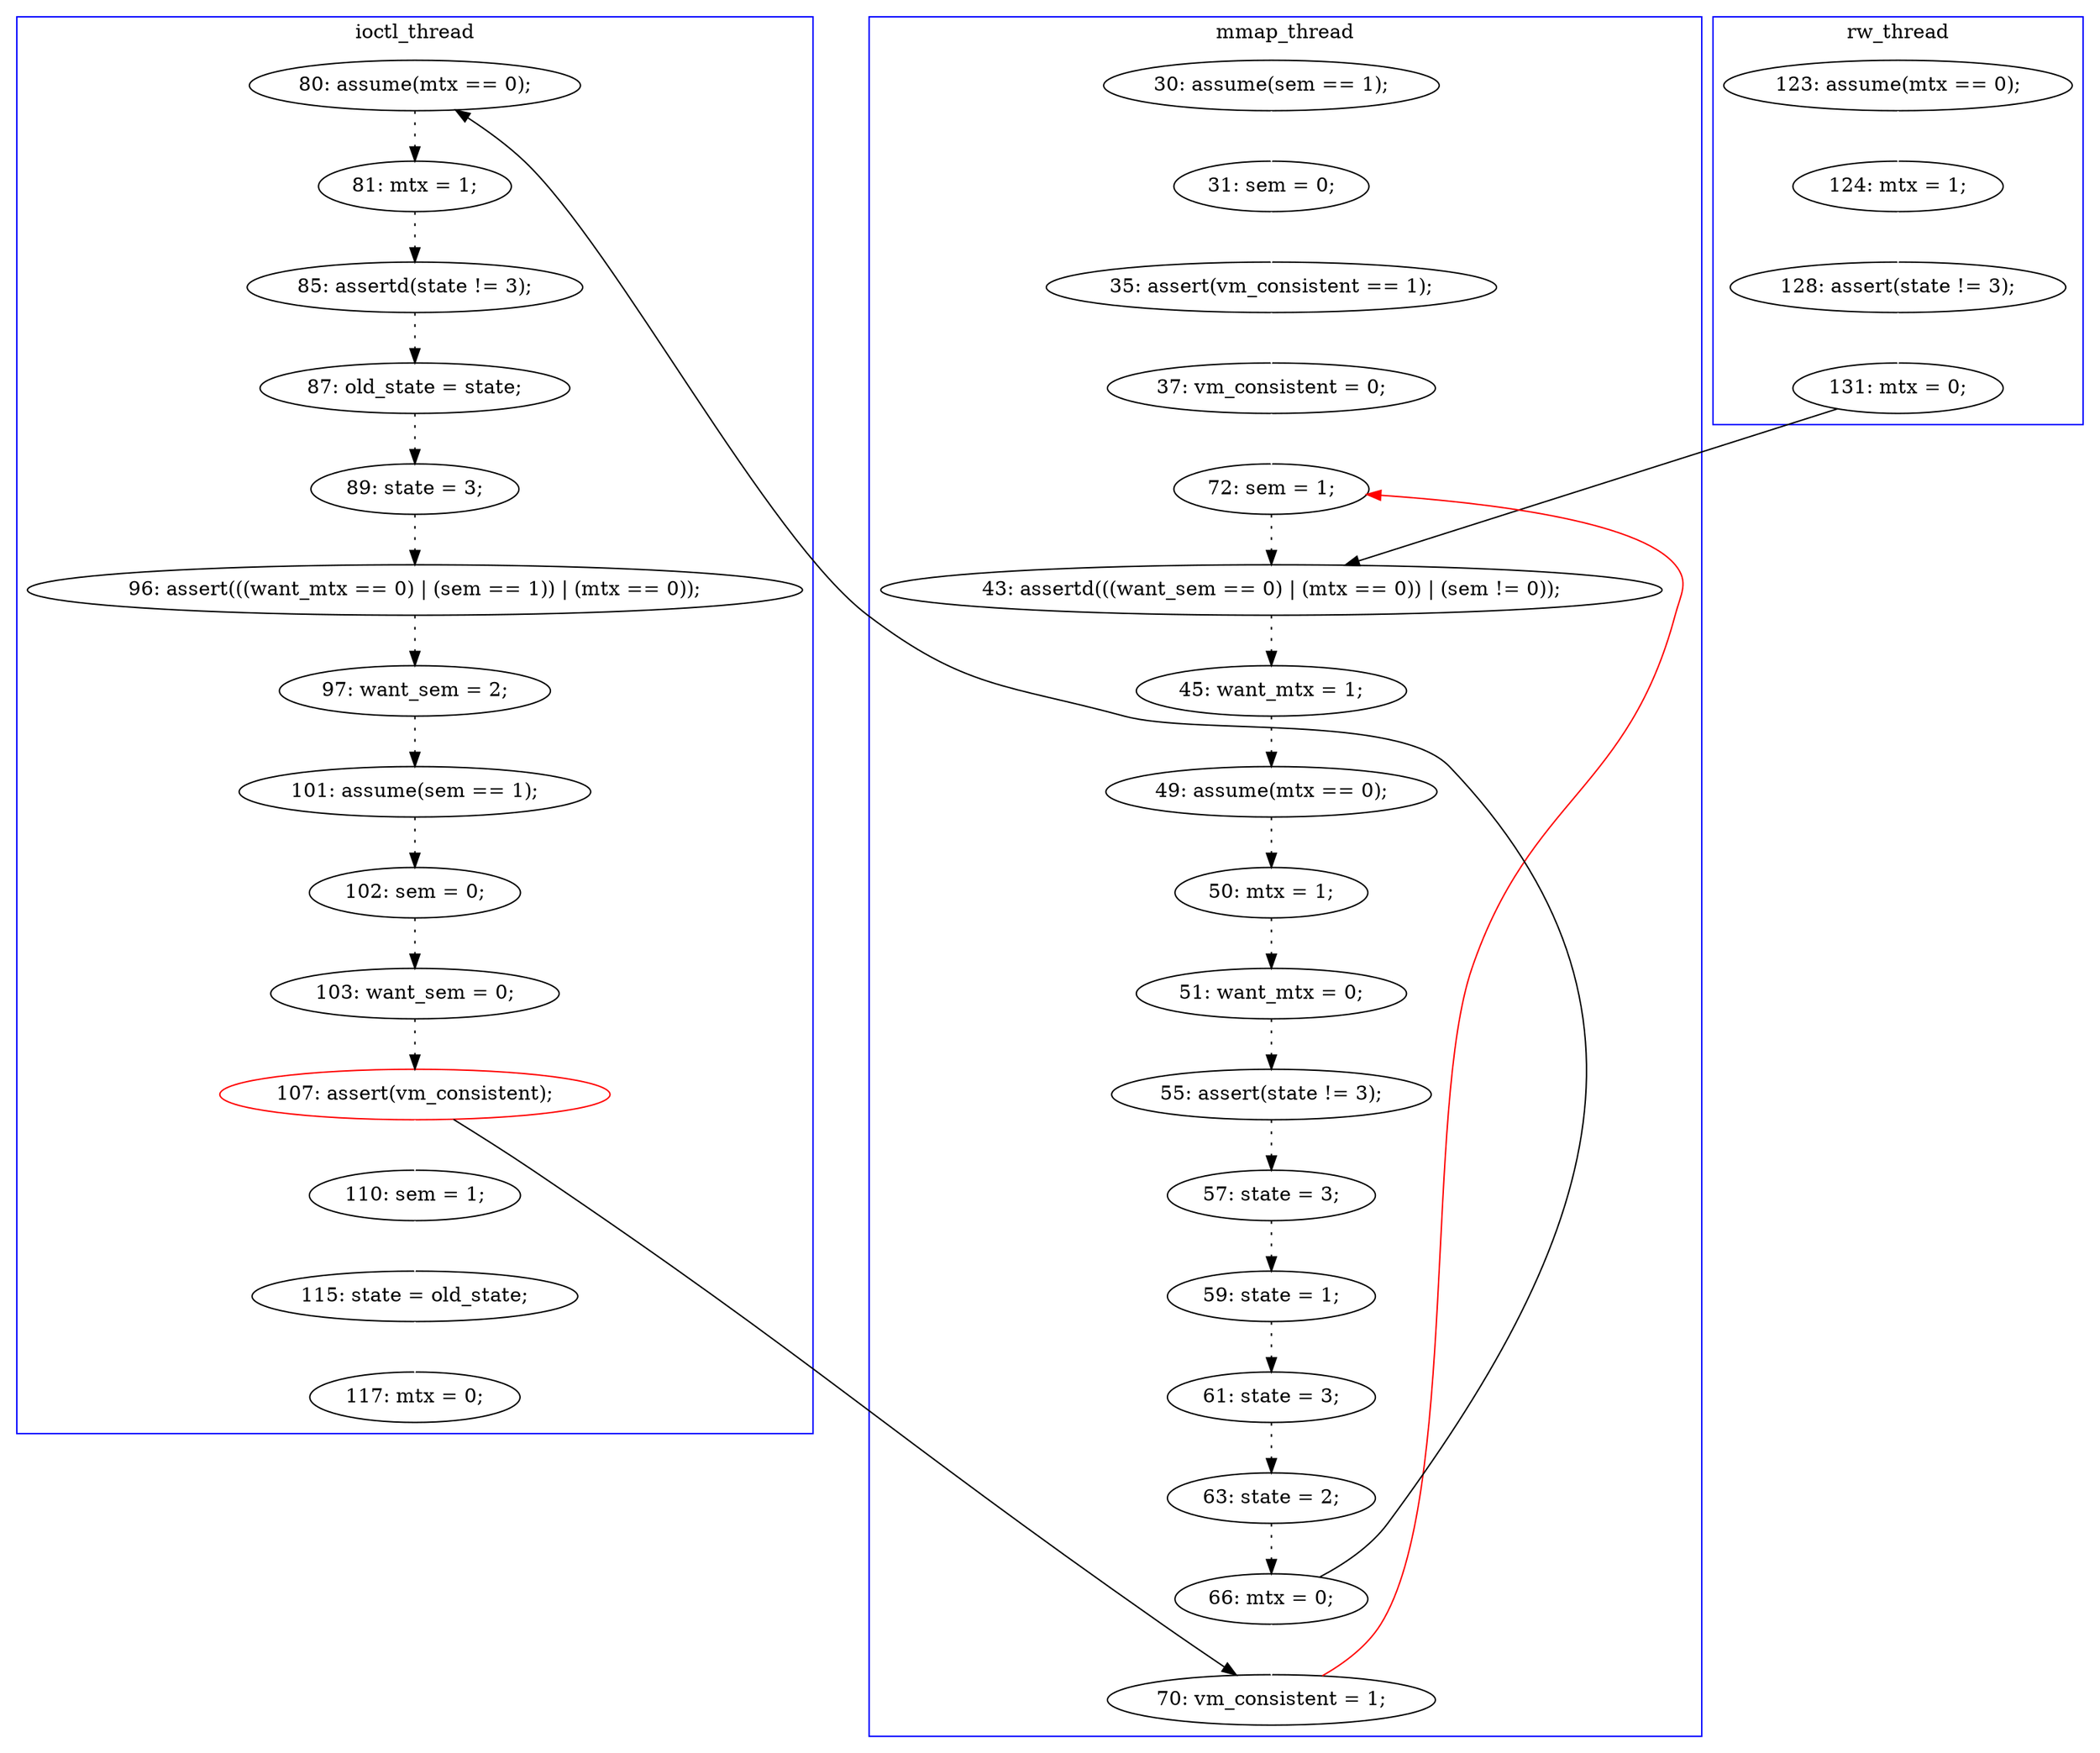 digraph Counterexample {
	22 -> 23 [color = black, style = solid, constraint = false]
	29 -> 30 [color = black, style = dotted]
	11 -> 12 [color = white, style = solid]
	16 -> 18 [color = white, style = solid]
	19 -> 20 [color = white, style = solid]
	25 -> 26 [color = black, style = dotted]
	24 -> 25 [color = black, style = dotted]
	44 -> 45 [color = black, style = dotted]
	23 -> 24 [color = black, style = dotted]
	45 -> 46 [color = black, style = dotted]
	46 -> 47 [color = black, style = solid, constraint = false]
	46 -> 48 [color = white, style = solid]
	35 -> 36 [color = black, style = dotted]
	12 -> 15 [color = white, style = solid]
	30 -> 31 [color = black, style = dotted]
	31 -> 32 [color = black, style = dotted]
	48 -> 50 [color = white, style = solid]
	20 -> 21 [color = white, style = solid]
	27 -> 28 [color = black, style = dotted]
	36 -> 37 [color = black, style = dotted]
	33 -> 35 [color = black, style = solid, constraint = false]
	50 -> 56 [color = white, style = solid]
	41 -> 42 [color = black, style = dotted]
	18 -> 23 [color = black, style = dotted]
	38 -> 39 [color = black, style = dotted]
	28 -> 29 [color = black, style = dotted]
	47 -> 18 [color = red, style = solid, constraint = false]
	33 -> 47 [color = white, style = solid]
	21 -> 22 [color = white, style = solid]
	15 -> 16 [color = white, style = solid]
	32 -> 33 [color = black, style = dotted]
	42 -> 43 [color = black, style = dotted]
	26 -> 27 [color = black, style = dotted]
	43 -> 44 [color = black, style = dotted]
	39 -> 41 [color = black, style = dotted]
	37 -> 38 [color = black, style = dotted]
	subgraph cluster3 {
		label = rw_thread
		color = blue
		22  [label = "131: mtx = 0;"]
		21  [label = "128: assert(state != 3);"]
		19  [label = "123: assume(mtx == 0);"]
		20  [label = "124: mtx = 1;"]
	}
	subgraph cluster2 {
		label = ioctl_thread
		color = blue
		44  [label = "102: sem = 0;"]
		42  [label = "97: want_sem = 2;"]
		41  [label = "96: assert(((want_mtx == 0) | (sem == 1)) | (mtx == 0));"]
		37  [label = "85: assertd(state != 3);"]
		36  [label = "81: mtx = 1;"]
		48  [label = "110: sem = 1;"]
		46  [label = "107: assert(vm_consistent);", color = red]
		35  [label = "80: assume(mtx == 0);"]
		50  [label = "115: state = old_state;"]
		45  [label = "103: want_sem = 0;"]
		38  [label = "87: old_state = state;"]
		43  [label = "101: assume(sem == 1);"]
		56  [label = "117: mtx = 0;"]
		39  [label = "89: state = 3;"]
	}
	subgraph cluster1 {
		label = mmap_thread
		color = blue
		27  [label = "51: want_mtx = 0;"]
		11  [label = "30: assume(sem == 1);"]
		31  [label = "61: state = 3;"]
		47  [label = "70: vm_consistent = 1;"]
		25  [label = "49: assume(mtx == 0);"]
		23  [label = "43: assertd(((want_sem == 0) | (mtx == 0)) | (sem != 0));"]
		26  [label = "50: mtx = 1;"]
		15  [label = "35: assert(vm_consistent == 1);"]
		16  [label = "37: vm_consistent = 0;"]
		30  [label = "59: state = 1;"]
		29  [label = "57: state = 3;"]
		32  [label = "63: state = 2;"]
		24  [label = "45: want_mtx = 1;"]
		28  [label = "55: assert(state != 3);"]
		12  [label = "31: sem = 0;"]
		18  [label = "72: sem = 1;"]
		33  [label = "66: mtx = 0;"]
	}
}